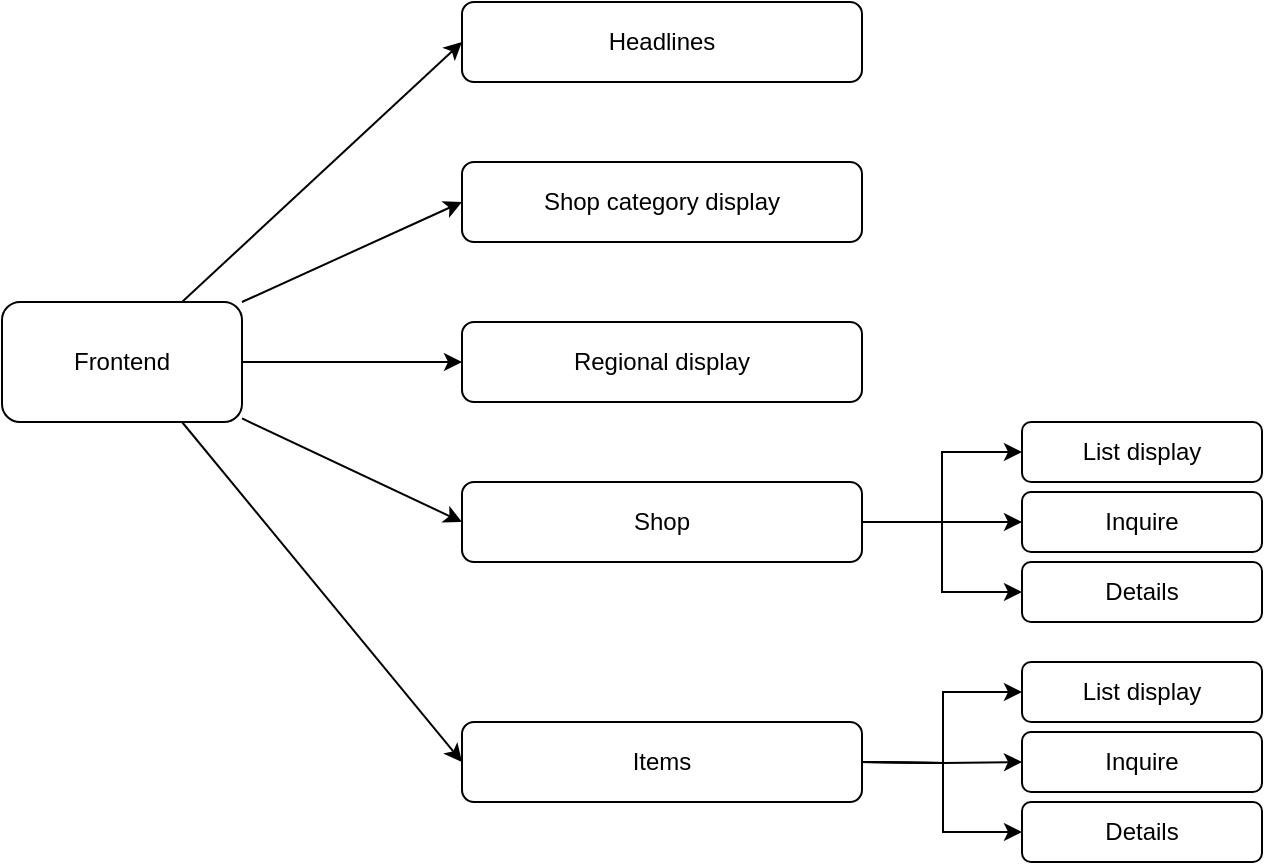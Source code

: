 <mxfile version="21.7.4" type="github" pages="4">
  <diagram name="frontend-overview" id="yg9NMF4CQtwNHBXyD65Y">
    <mxGraphModel dx="894" dy="646" grid="1" gridSize="10" guides="1" tooltips="1" connect="1" arrows="1" fold="1" page="1" pageScale="1" pageWidth="827" pageHeight="1169" math="0" shadow="0">
      <root>
        <mxCell id="0" />
        <mxCell id="1" parent="0" />
        <mxCell id="JIQRy20RYuxQGagxVLXQ-2" value="Items" style="rounded=1;whiteSpace=wrap;html=1;" parent="1" vertex="1">
          <mxGeometry x="260" y="550" width="200" height="40" as="geometry" />
        </mxCell>
        <mxCell id="JIQRy20RYuxQGagxVLXQ-3" value="Headlines" style="rounded=1;whiteSpace=wrap;html=1;" parent="1" vertex="1">
          <mxGeometry x="260" y="190" width="200" height="40" as="geometry" />
        </mxCell>
        <mxCell id="JIQRy20RYuxQGagxVLXQ-4" value="Shop category display" style="rounded=1;whiteSpace=wrap;html=1;" parent="1" vertex="1">
          <mxGeometry x="260" y="270" width="200" height="40" as="geometry" />
        </mxCell>
        <mxCell id="JIQRy20RYuxQGagxVLXQ-5" value="Regional display" style="rounded=1;whiteSpace=wrap;html=1;" parent="1" vertex="1">
          <mxGeometry x="260" y="350" width="200" height="40" as="geometry" />
        </mxCell>
        <mxCell id="JIQRy20RYuxQGagxVLXQ-18" style="edgeStyle=orthogonalEdgeStyle;rounded=0;orthogonalLoop=1;jettySize=auto;html=1;exitX=1;exitY=0.5;exitDx=0;exitDy=0;entryX=0;entryY=0.5;entryDx=0;entryDy=0;" parent="1" source="JIQRy20RYuxQGagxVLXQ-6" target="JIQRy20RYuxQGagxVLXQ-15" edge="1">
          <mxGeometry relative="1" as="geometry" />
        </mxCell>
        <mxCell id="JIQRy20RYuxQGagxVLXQ-19" style="edgeStyle=orthogonalEdgeStyle;rounded=0;orthogonalLoop=1;jettySize=auto;html=1;entryX=0;entryY=0.5;entryDx=0;entryDy=0;" parent="1" source="JIQRy20RYuxQGagxVLXQ-6" target="JIQRy20RYuxQGagxVLXQ-16" edge="1">
          <mxGeometry relative="1" as="geometry" />
        </mxCell>
        <mxCell id="JIQRy20RYuxQGagxVLXQ-20" style="edgeStyle=orthogonalEdgeStyle;rounded=0;orthogonalLoop=1;jettySize=auto;html=1;entryX=0;entryY=0.5;entryDx=0;entryDy=0;" parent="1" source="JIQRy20RYuxQGagxVLXQ-6" target="JIQRy20RYuxQGagxVLXQ-17" edge="1">
          <mxGeometry relative="1" as="geometry" />
        </mxCell>
        <mxCell id="JIQRy20RYuxQGagxVLXQ-6" value="Shop" style="rounded=1;whiteSpace=wrap;html=1;" parent="1" vertex="1">
          <mxGeometry x="260" y="430" width="200" height="40" as="geometry" />
        </mxCell>
        <mxCell id="JIQRy20RYuxQGagxVLXQ-7" value="Frontend" style="rounded=1;whiteSpace=wrap;html=1;" parent="1" vertex="1">
          <mxGeometry x="30" y="340" width="120" height="60" as="geometry" />
        </mxCell>
        <mxCell id="JIQRy20RYuxQGagxVLXQ-10" value="" style="endArrow=classic;html=1;rounded=0;exitX=1;exitY=0.5;exitDx=0;exitDy=0;entryX=0;entryY=0.5;entryDx=0;entryDy=0;" parent="1" source="JIQRy20RYuxQGagxVLXQ-7" target="JIQRy20RYuxQGagxVLXQ-5" edge="1">
          <mxGeometry width="50" height="50" relative="1" as="geometry">
            <mxPoint x="390" y="420" as="sourcePoint" />
            <mxPoint x="240" y="370" as="targetPoint" />
          </mxGeometry>
        </mxCell>
        <mxCell id="JIQRy20RYuxQGagxVLXQ-11" value="" style="endArrow=classic;html=1;rounded=0;entryX=0;entryY=0.5;entryDx=0;entryDy=0;" parent="1" target="JIQRy20RYuxQGagxVLXQ-4" edge="1">
          <mxGeometry width="50" height="50" relative="1" as="geometry">
            <mxPoint x="150" y="340" as="sourcePoint" />
            <mxPoint x="440" y="370" as="targetPoint" />
          </mxGeometry>
        </mxCell>
        <mxCell id="JIQRy20RYuxQGagxVLXQ-12" value="" style="endArrow=classic;html=1;rounded=0;exitX=0.75;exitY=0;exitDx=0;exitDy=0;entryX=0;entryY=0.5;entryDx=0;entryDy=0;" parent="1" source="JIQRy20RYuxQGagxVLXQ-7" target="JIQRy20RYuxQGagxVLXQ-3" edge="1">
          <mxGeometry width="50" height="50" relative="1" as="geometry">
            <mxPoint x="390" y="420" as="sourcePoint" />
            <mxPoint x="440" y="370" as="targetPoint" />
          </mxGeometry>
        </mxCell>
        <mxCell id="JIQRy20RYuxQGagxVLXQ-13" value="" style="endArrow=classic;html=1;rounded=0;entryX=0;entryY=0.5;entryDx=0;entryDy=0;" parent="1" source="JIQRy20RYuxQGagxVLXQ-7" target="JIQRy20RYuxQGagxVLXQ-6" edge="1">
          <mxGeometry width="50" height="50" relative="1" as="geometry">
            <mxPoint x="390" y="420" as="sourcePoint" />
            <mxPoint x="440" y="370" as="targetPoint" />
          </mxGeometry>
        </mxCell>
        <mxCell id="JIQRy20RYuxQGagxVLXQ-14" value="" style="endArrow=classic;html=1;rounded=0;exitX=0.75;exitY=1;exitDx=0;exitDy=0;entryX=0;entryY=0.5;entryDx=0;entryDy=0;" parent="1" source="JIQRy20RYuxQGagxVLXQ-7" target="JIQRy20RYuxQGagxVLXQ-2" edge="1">
          <mxGeometry width="50" height="50" relative="1" as="geometry">
            <mxPoint x="390" y="420" as="sourcePoint" />
            <mxPoint x="440" y="370" as="targetPoint" />
          </mxGeometry>
        </mxCell>
        <mxCell id="JIQRy20RYuxQGagxVLXQ-15" value="List display" style="rounded=1;whiteSpace=wrap;html=1;" parent="1" vertex="1">
          <mxGeometry x="540" y="400" width="120" height="30" as="geometry" />
        </mxCell>
        <mxCell id="JIQRy20RYuxQGagxVLXQ-16" value="Inquire" style="rounded=1;whiteSpace=wrap;html=1;" parent="1" vertex="1">
          <mxGeometry x="540" y="435" width="120" height="30" as="geometry" />
        </mxCell>
        <mxCell id="JIQRy20RYuxQGagxVLXQ-17" value="Details" style="rounded=1;whiteSpace=wrap;html=1;" parent="1" vertex="1">
          <mxGeometry x="540" y="470" width="120" height="30" as="geometry" />
        </mxCell>
        <mxCell id="JIQRy20RYuxQGagxVLXQ-26" style="edgeStyle=orthogonalEdgeStyle;rounded=0;orthogonalLoop=1;jettySize=auto;html=1;exitX=1;exitY=0.5;exitDx=0;exitDy=0;entryX=0;entryY=0.5;entryDx=0;entryDy=0;" parent="1" target="JIQRy20RYuxQGagxVLXQ-29" edge="1">
          <mxGeometry relative="1" as="geometry">
            <mxPoint x="460" y="570" as="sourcePoint" />
          </mxGeometry>
        </mxCell>
        <mxCell id="JIQRy20RYuxQGagxVLXQ-27" style="edgeStyle=orthogonalEdgeStyle;rounded=0;orthogonalLoop=1;jettySize=auto;html=1;entryX=0;entryY=0.5;entryDx=0;entryDy=0;" parent="1" target="JIQRy20RYuxQGagxVLXQ-30" edge="1">
          <mxGeometry relative="1" as="geometry">
            <mxPoint x="460" y="570" as="sourcePoint" />
          </mxGeometry>
        </mxCell>
        <mxCell id="JIQRy20RYuxQGagxVLXQ-28" style="edgeStyle=orthogonalEdgeStyle;rounded=0;orthogonalLoop=1;jettySize=auto;html=1;entryX=0;entryY=0.5;entryDx=0;entryDy=0;" parent="1" target="JIQRy20RYuxQGagxVLXQ-31" edge="1">
          <mxGeometry relative="1" as="geometry">
            <mxPoint x="460" y="570" as="sourcePoint" />
          </mxGeometry>
        </mxCell>
        <mxCell id="JIQRy20RYuxQGagxVLXQ-29" value="List display" style="rounded=1;whiteSpace=wrap;html=1;" parent="1" vertex="1">
          <mxGeometry x="540" y="520" width="120" height="30" as="geometry" />
        </mxCell>
        <mxCell id="JIQRy20RYuxQGagxVLXQ-30" value="Inquire" style="rounded=1;whiteSpace=wrap;html=1;" parent="1" vertex="1">
          <mxGeometry x="540" y="555" width="120" height="30" as="geometry" />
        </mxCell>
        <mxCell id="JIQRy20RYuxQGagxVLXQ-31" value="Details" style="rounded=1;whiteSpace=wrap;html=1;" parent="1" vertex="1">
          <mxGeometry x="540" y="590" width="120" height="30" as="geometry" />
        </mxCell>
      </root>
    </mxGraphModel>
  </diagram>
  <diagram id="7Oc1xKYt8yV8YYKQcMon" name="shop-side">
    <mxGraphModel dx="894" dy="646" grid="1" gridSize="10" guides="1" tooltips="1" connect="1" arrows="1" fold="1" page="1" pageScale="1" pageWidth="827" pageHeight="1169" math="0" shadow="0">
      <root>
        <mxCell id="0" />
        <mxCell id="1" parent="0" />
        <mxCell id="dY-WuM4Mc8xsH6_dF0qL-1" value="Shop system" style="rounded=1;whiteSpace=wrap;html=1;" parent="1" vertex="1">
          <mxGeometry x="40" y="285" width="120" height="50" as="geometry" />
        </mxCell>
        <mxCell id="dY-WuM4Mc8xsH6_dF0qL-2" value="WeChat maintenance" style="rounded=1;whiteSpace=wrap;html=1;" parent="1" vertex="1">
          <mxGeometry x="250" y="210" width="200" height="40" as="geometry" />
        </mxCell>
        <mxCell id="dY-WuM4Mc8xsH6_dF0qL-3" value="Local account maintenance" style="rounded=1;whiteSpace=wrap;html=1;" parent="1" vertex="1">
          <mxGeometry x="250" y="130" width="200" height="40" as="geometry" />
        </mxCell>
        <mxCell id="dY-WuM4Mc8xsH6_dF0qL-4" value="Shop info maintenance" style="rounded=1;whiteSpace=wrap;html=1;" parent="1" vertex="1">
          <mxGeometry x="250" y="290" width="200" height="40" as="geometry" />
        </mxCell>
        <mxCell id="dY-WuM4Mc8xsH6_dF0qL-5" value="Authorization verification" style="rounded=1;whiteSpace=wrap;html=1;" parent="1" vertex="1">
          <mxGeometry x="250" y="370" width="200" height="40" as="geometry" />
        </mxCell>
        <mxCell id="dY-WuM4Mc8xsH6_dF0qL-6" value="Product category maintenance" style="rounded=1;whiteSpace=wrap;html=1;" parent="1" vertex="1">
          <mxGeometry x="250" y="450" width="200" height="40" as="geometry" />
        </mxCell>
        <mxCell id="dY-WuM4Mc8xsH6_dF0qL-7" value="" style="endArrow=classic;html=1;rounded=0;exitX=0.75;exitY=0;exitDx=0;exitDy=0;entryX=0;entryY=0.5;entryDx=0;entryDy=0;" parent="1" source="dY-WuM4Mc8xsH6_dF0qL-1" target="dY-WuM4Mc8xsH6_dF0qL-3" edge="1">
          <mxGeometry width="50" height="50" relative="1" as="geometry">
            <mxPoint x="390" y="360" as="sourcePoint" />
            <mxPoint x="440" y="310" as="targetPoint" />
          </mxGeometry>
        </mxCell>
        <mxCell id="dY-WuM4Mc8xsH6_dF0qL-8" value="" style="endArrow=classic;html=1;rounded=0;exitX=1;exitY=0;exitDx=0;exitDy=0;entryX=0;entryY=0.5;entryDx=0;entryDy=0;" parent="1" source="dY-WuM4Mc8xsH6_dF0qL-1" target="dY-WuM4Mc8xsH6_dF0qL-2" edge="1">
          <mxGeometry width="50" height="50" relative="1" as="geometry">
            <mxPoint x="390" y="360" as="sourcePoint" />
            <mxPoint x="440" y="310" as="targetPoint" />
          </mxGeometry>
        </mxCell>
        <mxCell id="dY-WuM4Mc8xsH6_dF0qL-9" value="" style="endArrow=classic;html=1;rounded=0;exitX=1;exitY=0.5;exitDx=0;exitDy=0;entryX=0;entryY=0.5;entryDx=0;entryDy=0;" parent="1" source="dY-WuM4Mc8xsH6_dF0qL-1" target="dY-WuM4Mc8xsH6_dF0qL-4" edge="1">
          <mxGeometry width="50" height="50" relative="1" as="geometry">
            <mxPoint x="390" y="360" as="sourcePoint" />
            <mxPoint x="440" y="310" as="targetPoint" />
          </mxGeometry>
        </mxCell>
        <mxCell id="dY-WuM4Mc8xsH6_dF0qL-10" value="" style="endArrow=classic;html=1;rounded=0;exitX=1;exitY=1;exitDx=0;exitDy=0;entryX=0;entryY=0.5;entryDx=0;entryDy=0;" parent="1" source="dY-WuM4Mc8xsH6_dF0qL-1" target="dY-WuM4Mc8xsH6_dF0qL-5" edge="1">
          <mxGeometry width="50" height="50" relative="1" as="geometry">
            <mxPoint x="390" y="360" as="sourcePoint" />
            <mxPoint x="440" y="310" as="targetPoint" />
          </mxGeometry>
        </mxCell>
        <mxCell id="dY-WuM4Mc8xsH6_dF0qL-11" value="" style="endArrow=classic;html=1;rounded=0;exitX=0.75;exitY=1;exitDx=0;exitDy=0;entryX=0;entryY=0.5;entryDx=0;entryDy=0;" parent="1" source="dY-WuM4Mc8xsH6_dF0qL-1" target="dY-WuM4Mc8xsH6_dF0qL-6" edge="1">
          <mxGeometry width="50" height="50" relative="1" as="geometry">
            <mxPoint x="390" y="360" as="sourcePoint" />
            <mxPoint x="440" y="310" as="targetPoint" />
          </mxGeometry>
        </mxCell>
      </root>
    </mxGraphModel>
  </diagram>
  <diagram id="nf8lksyVO0ukAJojjA6v" name="root-manager">
    <mxGraphModel dx="893" dy="647" grid="1" gridSize="10" guides="1" tooltips="1" connect="1" arrows="1" fold="1" page="1" pageScale="1" pageWidth="827" pageHeight="1169" math="0" shadow="0">
      <root>
        <mxCell id="0" />
        <mxCell id="1" parent="0" />
        <mxCell id="iqRn9ODy9sJIiA67UwMr-2" value="Headlines maintenance" style="rounded=1;whiteSpace=wrap;html=1;" parent="1" vertex="1">
          <mxGeometry x="350" y="120" width="170" height="30" as="geometry" />
        </mxCell>
        <mxCell id="iqRn9ODy9sJIiA67UwMr-3" value="Shop category maintenance" style="rounded=1;whiteSpace=wrap;html=1;" parent="1" vertex="1">
          <mxGeometry x="350" y="190" width="170" height="30" as="geometry" />
        </mxCell>
        <mxCell id="iqRn9ODy9sJIiA67UwMr-4" value="Region category maintenance" style="rounded=1;whiteSpace=wrap;html=1;" parent="1" vertex="1">
          <mxGeometry x="350" y="260" width="170" height="30" as="geometry" />
        </mxCell>
        <mxCell id="iqRn9ODy9sJIiA67UwMr-5" value="Authorization verification" style="rounded=1;whiteSpace=wrap;html=1;" parent="1" vertex="1">
          <mxGeometry x="350" y="330" width="170" height="30" as="geometry" />
        </mxCell>
        <mxCell id="iqRn9ODy9sJIiA67UwMr-6" value="User management" style="rounded=1;whiteSpace=wrap;html=1;" parent="1" vertex="1">
          <mxGeometry x="350" y="450" width="170" height="30" as="geometry" />
        </mxCell>
        <mxCell id="iqRn9ODy9sJIiA67UwMr-7" value="Shop management" style="rounded=1;whiteSpace=wrap;html=1;" parent="1" vertex="1">
          <mxGeometry x="350" y="390" width="170" height="30" as="geometry" />
        </mxCell>
        <mxCell id="iqRn9ODy9sJIiA67UwMr-9" value="Root manager" style="rounded=1;whiteSpace=wrap;html=1;" parent="1" vertex="1">
          <mxGeometry x="100" y="280" width="120" height="60" as="geometry" />
        </mxCell>
        <mxCell id="iqRn9ODy9sJIiA67UwMr-10" value="" style="endArrow=classic;html=1;rounded=0;exitX=0.5;exitY=0;exitDx=0;exitDy=0;entryX=0;entryY=0.5;entryDx=0;entryDy=0;" parent="1" source="iqRn9ODy9sJIiA67UwMr-9" target="iqRn9ODy9sJIiA67UwMr-2" edge="1">
          <mxGeometry width="50" height="50" relative="1" as="geometry">
            <mxPoint x="390" y="360" as="sourcePoint" />
            <mxPoint x="440" y="310" as="targetPoint" />
          </mxGeometry>
        </mxCell>
        <mxCell id="iqRn9ODy9sJIiA67UwMr-11" value="" style="endArrow=classic;html=1;rounded=0;exitX=1;exitY=0;exitDx=0;exitDy=0;entryX=0;entryY=0.5;entryDx=0;entryDy=0;" parent="1" source="iqRn9ODy9sJIiA67UwMr-9" target="iqRn9ODy9sJIiA67UwMr-3" edge="1">
          <mxGeometry width="50" height="50" relative="1" as="geometry">
            <mxPoint x="390" y="360" as="sourcePoint" />
            <mxPoint x="440" y="310" as="targetPoint" />
          </mxGeometry>
        </mxCell>
        <mxCell id="iqRn9ODy9sJIiA67UwMr-12" value="" style="endArrow=classic;html=1;rounded=0;exitX=1;exitY=0.25;exitDx=0;exitDy=0;entryX=0;entryY=0.5;entryDx=0;entryDy=0;" parent="1" source="iqRn9ODy9sJIiA67UwMr-9" target="iqRn9ODy9sJIiA67UwMr-4" edge="1">
          <mxGeometry width="50" height="50" relative="1" as="geometry">
            <mxPoint x="230" y="290" as="sourcePoint" />
            <mxPoint x="360" y="215" as="targetPoint" />
          </mxGeometry>
        </mxCell>
        <mxCell id="iqRn9ODy9sJIiA67UwMr-13" value="" style="endArrow=classic;html=1;rounded=0;exitX=1;exitY=0.75;exitDx=0;exitDy=0;entryX=0;entryY=0.5;entryDx=0;entryDy=0;" parent="1" source="iqRn9ODy9sJIiA67UwMr-9" target="iqRn9ODy9sJIiA67UwMr-5" edge="1">
          <mxGeometry width="50" height="50" relative="1" as="geometry">
            <mxPoint x="240" y="300" as="sourcePoint" />
            <mxPoint x="370" y="225" as="targetPoint" />
          </mxGeometry>
        </mxCell>
        <mxCell id="iqRn9ODy9sJIiA67UwMr-14" value="" style="endArrow=classic;html=1;rounded=0;exitX=1;exitY=1;exitDx=0;exitDy=0;entryX=0;entryY=0.5;entryDx=0;entryDy=0;" parent="1" source="iqRn9ODy9sJIiA67UwMr-9" target="iqRn9ODy9sJIiA67UwMr-7" edge="1">
          <mxGeometry width="50" height="50" relative="1" as="geometry">
            <mxPoint x="250" y="310" as="sourcePoint" />
            <mxPoint x="380" y="235" as="targetPoint" />
          </mxGeometry>
        </mxCell>
        <mxCell id="iqRn9ODy9sJIiA67UwMr-15" value="" style="endArrow=classic;html=1;rounded=0;exitX=0.5;exitY=1;exitDx=0;exitDy=0;entryX=0;entryY=0.5;entryDx=0;entryDy=0;" parent="1" source="iqRn9ODy9sJIiA67UwMr-9" target="iqRn9ODy9sJIiA67UwMr-6" edge="1">
          <mxGeometry width="50" height="50" relative="1" as="geometry">
            <mxPoint x="260" y="320" as="sourcePoint" />
            <mxPoint x="390" y="245" as="targetPoint" />
          </mxGeometry>
        </mxCell>
      </root>
    </mxGraphModel>
  </diagram>
  <diagram id="zkzLErbgnM3Vk_1rpbWh" name="Entity-classes">
    <mxGraphModel dx="894" dy="646" grid="1" gridSize="10" guides="1" tooltips="1" connect="1" arrows="1" fold="1" page="1" pageScale="1" pageWidth="827" pageHeight="1169" math="0" shadow="0">
      <root>
        <mxCell id="0" />
        <mxCell id="1" parent="0" />
        <mxCell id="w__2YOD3kmQ8NTHgkY6s-1" value="o2o" style="rounded=1;whiteSpace=wrap;html=1;" parent="1" vertex="1">
          <mxGeometry x="365" y="595" width="90" height="40" as="geometry" />
        </mxCell>
        <mxCell id="w__2YOD3kmQ8NTHgkY6s-2" value="Item&amp;nbsp;category" style="rounded=1;whiteSpace=wrap;html=1;" parent="1" vertex="1">
          <mxGeometry x="180" y="555" width="120" height="30" as="geometry" />
        </mxCell>
        <mxCell id="w__2YOD3kmQ8NTHgkY6s-3" value="Detail image" style="rounded=1;whiteSpace=wrap;html=1;" parent="1" vertex="1">
          <mxGeometry x="20" y="670" width="120" height="30" as="geometry" />
        </mxCell>
        <mxCell id="w__2YOD3kmQ8NTHgkY6s-4" value="Items" style="rounded=1;whiteSpace=wrap;html=1;" parent="1" vertex="1">
          <mxGeometry x="180" y="670" width="120" height="30" as="geometry" />
        </mxCell>
        <mxCell id="w__2YOD3kmQ8NTHgkY6s-5" value="Shop" style="rounded=1;whiteSpace=wrap;html=1;" parent="1" vertex="1">
          <mxGeometry x="280" y="730" width="120" height="30" as="geometry" />
        </mxCell>
        <mxCell id="w__2YOD3kmQ8NTHgkY6s-6" value="Shop category" style="rounded=1;whiteSpace=wrap;html=1;" parent="1" vertex="1">
          <mxGeometry x="440" y="730" width="120" height="30" as="geometry" />
        </mxCell>
        <mxCell id="w__2YOD3kmQ8NTHgkY6s-7" value="Headlines" style="rounded=1;whiteSpace=wrap;html=1;" parent="1" vertex="1">
          <mxGeometry x="510" y="660" width="120" height="30" as="geometry" />
        </mxCell>
        <mxCell id="w__2YOD3kmQ8NTHgkY6s-8" value="Local" style="rounded=1;whiteSpace=wrap;html=1;" parent="1" vertex="1">
          <mxGeometry x="670" y="600" width="120" height="30" as="geometry" />
        </mxCell>
        <mxCell id="w__2YOD3kmQ8NTHgkY6s-9" value="WeChat" style="rounded=1;whiteSpace=wrap;html=1;" parent="1" vertex="1">
          <mxGeometry x="670" y="495" width="120" height="30" as="geometry" />
        </mxCell>
        <mxCell id="w__2YOD3kmQ8NTHgkY6s-10" value="Region" style="rounded=1;whiteSpace=wrap;html=1;" parent="1" vertex="1">
          <mxGeometry x="350" y="525" width="120" height="30" as="geometry" />
        </mxCell>
        <mxCell id="w__2YOD3kmQ8NTHgkY6s-11" value="User info" style="rounded=1;whiteSpace=wrap;html=1;" parent="1" vertex="1">
          <mxGeometry x="510" y="555" width="120" height="30" as="geometry" />
        </mxCell>
        <mxCell id="w__2YOD3kmQ8NTHgkY6s-14" value="" style="endArrow=classic;html=1;rounded=0;exitX=0.5;exitY=0;exitDx=0;exitDy=0;entryX=0.5;entryY=1;entryDx=0;entryDy=0;" parent="1" source="w__2YOD3kmQ8NTHgkY6s-1" target="w__2YOD3kmQ8NTHgkY6s-10" edge="1">
          <mxGeometry width="50" height="50" relative="1" as="geometry">
            <mxPoint x="390" y="670" as="sourcePoint" />
            <mxPoint x="440" y="620" as="targetPoint" />
          </mxGeometry>
        </mxCell>
        <mxCell id="w__2YOD3kmQ8NTHgkY6s-15" value="" style="endArrow=classic;html=1;rounded=0;exitX=1;exitY=0;exitDx=0;exitDy=0;entryX=0;entryY=0.5;entryDx=0;entryDy=0;" parent="1" source="w__2YOD3kmQ8NTHgkY6s-1" target="w__2YOD3kmQ8NTHgkY6s-11" edge="1">
          <mxGeometry width="50" height="50" relative="1" as="geometry">
            <mxPoint x="390" y="670" as="sourcePoint" />
            <mxPoint x="440" y="620" as="targetPoint" />
          </mxGeometry>
        </mxCell>
        <mxCell id="w__2YOD3kmQ8NTHgkY6s-18" value="" style="endArrow=classic;html=1;rounded=0;exitX=1;exitY=1;exitDx=0;exitDy=0;entryX=0;entryY=0.5;entryDx=0;entryDy=0;" parent="1" source="w__2YOD3kmQ8NTHgkY6s-1" target="w__2YOD3kmQ8NTHgkY6s-7" edge="1">
          <mxGeometry width="50" height="50" relative="1" as="geometry">
            <mxPoint x="390" y="670" as="sourcePoint" />
            <mxPoint x="440" y="620" as="targetPoint" />
          </mxGeometry>
        </mxCell>
        <mxCell id="w__2YOD3kmQ8NTHgkY6s-19" value="" style="endArrow=classic;html=1;rounded=0;entryX=0.5;entryY=0;entryDx=0;entryDy=0;exitX=0.75;exitY=1;exitDx=0;exitDy=0;" parent="1" source="w__2YOD3kmQ8NTHgkY6s-1" target="w__2YOD3kmQ8NTHgkY6s-6" edge="1">
          <mxGeometry width="50" height="50" relative="1" as="geometry">
            <mxPoint x="390" y="670" as="sourcePoint" />
            <mxPoint x="440" y="620" as="targetPoint" />
          </mxGeometry>
        </mxCell>
        <mxCell id="w__2YOD3kmQ8NTHgkY6s-20" value="" style="endArrow=classic;html=1;rounded=0;entryX=0.5;entryY=0;entryDx=0;entryDy=0;exitX=0.25;exitY=1;exitDx=0;exitDy=0;" parent="1" source="w__2YOD3kmQ8NTHgkY6s-1" target="w__2YOD3kmQ8NTHgkY6s-5" edge="1">
          <mxGeometry width="50" height="50" relative="1" as="geometry">
            <mxPoint x="443" y="645" as="sourcePoint" />
            <mxPoint x="510" y="740" as="targetPoint" />
          </mxGeometry>
        </mxCell>
        <mxCell id="w__2YOD3kmQ8NTHgkY6s-21" value="" style="endArrow=classic;html=1;rounded=0;exitX=0;exitY=0;exitDx=0;exitDy=0;entryX=1;entryY=0.5;entryDx=0;entryDy=0;" parent="1" source="w__2YOD3kmQ8NTHgkY6s-1" target="w__2YOD3kmQ8NTHgkY6s-2" edge="1">
          <mxGeometry width="50" height="50" relative="1" as="geometry">
            <mxPoint x="390" y="670" as="sourcePoint" />
            <mxPoint x="440" y="620" as="targetPoint" />
          </mxGeometry>
        </mxCell>
        <mxCell id="w__2YOD3kmQ8NTHgkY6s-22" value="" style="endArrow=classic;html=1;rounded=0;exitX=0;exitY=1;exitDx=0;exitDy=0;entryX=1;entryY=0.5;entryDx=0;entryDy=0;" parent="1" source="w__2YOD3kmQ8NTHgkY6s-1" target="w__2YOD3kmQ8NTHgkY6s-4" edge="1">
          <mxGeometry width="50" height="50" relative="1" as="geometry">
            <mxPoint x="390" y="670" as="sourcePoint" />
            <mxPoint x="440" y="620" as="targetPoint" />
          </mxGeometry>
        </mxCell>
        <mxCell id="w__2YOD3kmQ8NTHgkY6s-23" value="" style="edgeStyle=entityRelationEdgeStyle;fontSize=12;html=1;endArrow=ERoneToMany;rounded=0;exitX=0;exitY=0.5;exitDx=0;exitDy=0;entryX=1;entryY=0.5;entryDx=0;entryDy=0;" parent="1" source="w__2YOD3kmQ8NTHgkY6s-4" target="w__2YOD3kmQ8NTHgkY6s-3" edge="1">
          <mxGeometry width="100" height="100" relative="1" as="geometry">
            <mxPoint x="360" y="700" as="sourcePoint" />
            <mxPoint x="460" y="600" as="targetPoint" />
          </mxGeometry>
        </mxCell>
        <mxCell id="DMsrl3mbCA7vkIIGkbbm-1" value="" style="endArrow=classic;html=1;rounded=0;entryX=0;entryY=0.5;entryDx=0;entryDy=0;exitX=1;exitY=1;exitDx=0;exitDy=0;" edge="1" parent="1" source="w__2YOD3kmQ8NTHgkY6s-11" target="w__2YOD3kmQ8NTHgkY6s-8">
          <mxGeometry width="50" height="50" relative="1" as="geometry">
            <mxPoint x="630" y="600" as="sourcePoint" />
            <mxPoint x="520" y="580" as="targetPoint" />
          </mxGeometry>
        </mxCell>
        <mxCell id="DMsrl3mbCA7vkIIGkbbm-2" value="" style="endArrow=classic;html=1;rounded=0;exitX=1;exitY=0;exitDx=0;exitDy=0;entryX=0;entryY=0.5;entryDx=0;entryDy=0;" edge="1" parent="1" source="w__2YOD3kmQ8NTHgkY6s-11" target="w__2YOD3kmQ8NTHgkY6s-9">
          <mxGeometry width="50" height="50" relative="1" as="geometry">
            <mxPoint x="475" y="615" as="sourcePoint" />
            <mxPoint x="530" y="590" as="targetPoint" />
          </mxGeometry>
        </mxCell>
      </root>
    </mxGraphModel>
  </diagram>
</mxfile>
